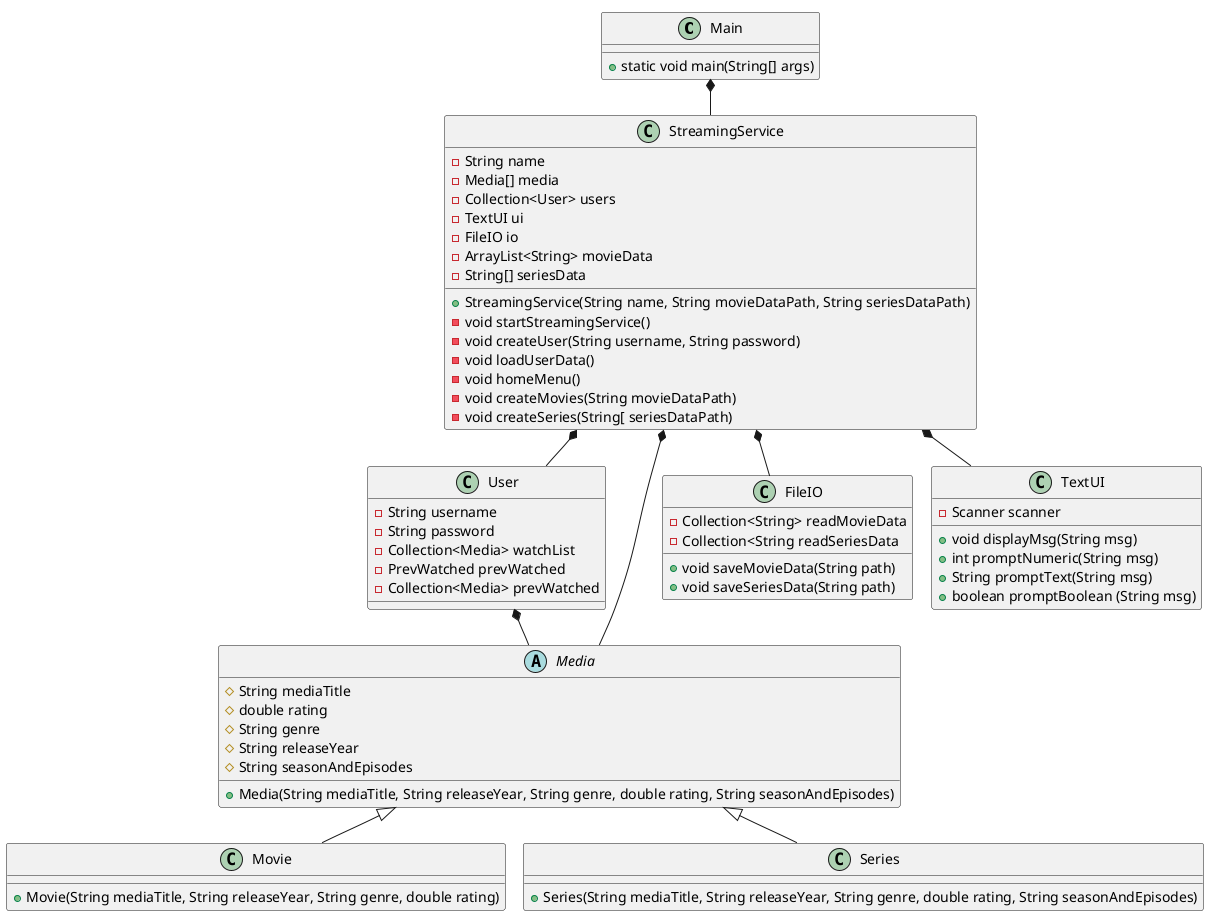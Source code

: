 @startuml
!pragma layout smetana

class Main {
+ static void main(String[] args)
}

class StreamingService{
- String name
- Media[] media
- Collection<User> users
- TextUI ui
- FileIO io
- ArrayList<String> movieData
- String[] seriesData
+ StreamingService(String name, String movieDataPath, String seriesDataPath)
- void startStreamingService()
- void createUser(String username, String password)
- void loadUserData()
- void homeMenu()
- void createMovies(String movieDataPath)
- void createSeries(String[ seriesDataPath)

}

class User {
- String username
- String password
- Collection<Media> watchList
- PrevWatched prevWatched
- Collection<Media> prevWatched

}


abstract class Media{
# String mediaTitle
# double rating
# String genre
# String releaseYear
# String seasonAndEpisodes
+Media(String mediaTitle, String releaseYear, String genre, double rating, String seasonAndEpisodes)
}

class Movie{
+ Movie(String mediaTitle, String releaseYear, String genre, double rating)
'metode der loader liste over film?

}

class Series{
+Series(String mediaTitle, String releaseYear, String genre, double rating, String seasonAndEpisodes)
'metode der loader liste over serier?
}

class FileIO {
- Collection<String> readMovieData
- Collection<String readSeriesData
+ void saveMovieData(String path)
+ void saveSeriesData(String path)
}

class TextUI {
- Scanner scanner
+ void displayMsg(String msg)
+ int promptNumeric(String msg)
+ String promptText(String msg)
+ boolean promptBoolean (String msg)
}

Main *-- StreamingService
StreamingService *-- User
StreamingService *-- FileIO
StreamingService *-- TextUI
Media <|-- Movie
Media <|-- Series
StreamingService *-- Media
User *-- Media
@enduml